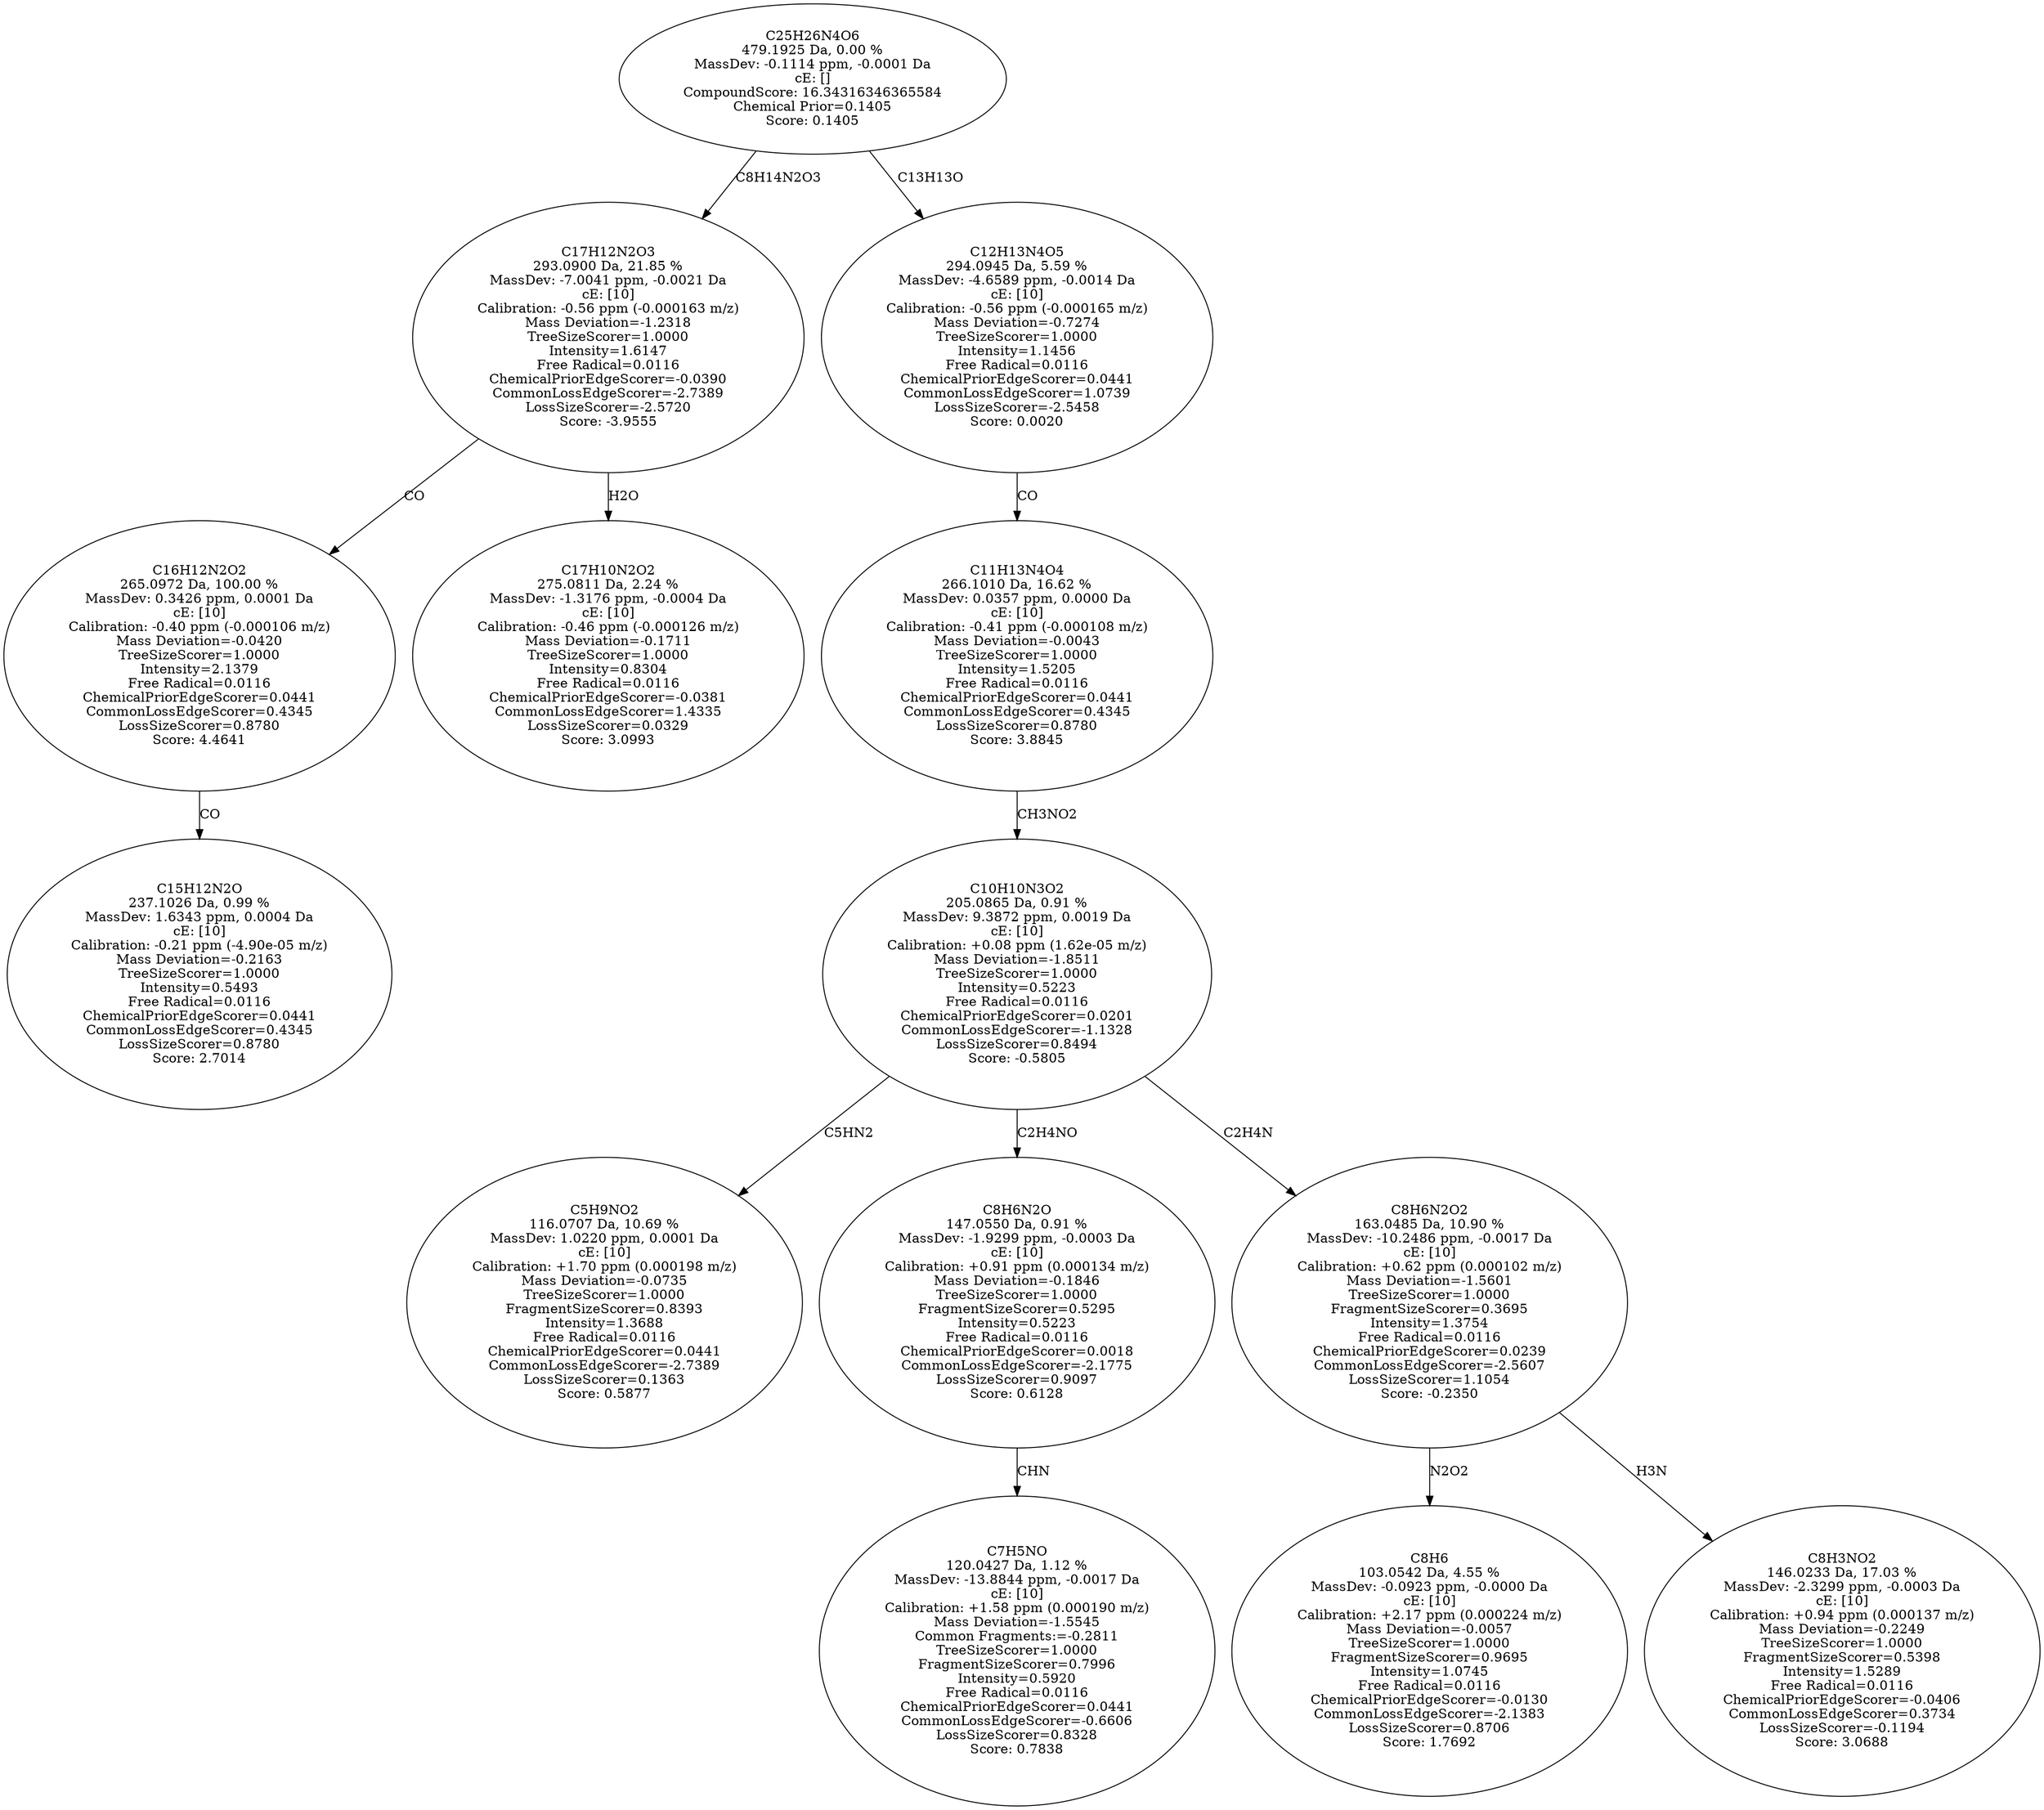 strict digraph {
v1 [label="C15H12N2O\n237.1026 Da, 0.99 %\nMassDev: 1.6343 ppm, 0.0004 Da\ncE: [10]\nCalibration: -0.21 ppm (-4.90e-05 m/z)\nMass Deviation=-0.2163\nTreeSizeScorer=1.0000\nIntensity=0.5493\nFree Radical=0.0116\nChemicalPriorEdgeScorer=0.0441\nCommonLossEdgeScorer=0.4345\nLossSizeScorer=0.8780\nScore: 2.7014"];
v2 [label="C16H12N2O2\n265.0972 Da, 100.00 %\nMassDev: 0.3426 ppm, 0.0001 Da\ncE: [10]\nCalibration: -0.40 ppm (-0.000106 m/z)\nMass Deviation=-0.0420\nTreeSizeScorer=1.0000\nIntensity=2.1379\nFree Radical=0.0116\nChemicalPriorEdgeScorer=0.0441\nCommonLossEdgeScorer=0.4345\nLossSizeScorer=0.8780\nScore: 4.4641"];
v3 [label="C17H10N2O2\n275.0811 Da, 2.24 %\nMassDev: -1.3176 ppm, -0.0004 Da\ncE: [10]\nCalibration: -0.46 ppm (-0.000126 m/z)\nMass Deviation=-0.1711\nTreeSizeScorer=1.0000\nIntensity=0.8304\nFree Radical=0.0116\nChemicalPriorEdgeScorer=-0.0381\nCommonLossEdgeScorer=1.4335\nLossSizeScorer=0.0329\nScore: 3.0993"];
v4 [label="C17H12N2O3\n293.0900 Da, 21.85 %\nMassDev: -7.0041 ppm, -0.0021 Da\ncE: [10]\nCalibration: -0.56 ppm (-0.000163 m/z)\nMass Deviation=-1.2318\nTreeSizeScorer=1.0000\nIntensity=1.6147\nFree Radical=0.0116\nChemicalPriorEdgeScorer=-0.0390\nCommonLossEdgeScorer=-2.7389\nLossSizeScorer=-2.5720\nScore: -3.9555"];
v5 [label="C5H9NO2\n116.0707 Da, 10.69 %\nMassDev: 1.0220 ppm, 0.0001 Da\ncE: [10]\nCalibration: +1.70 ppm (0.000198 m/z)\nMass Deviation=-0.0735\nTreeSizeScorer=1.0000\nFragmentSizeScorer=0.8393\nIntensity=1.3688\nFree Radical=0.0116\nChemicalPriorEdgeScorer=0.0441\nCommonLossEdgeScorer=-2.7389\nLossSizeScorer=0.1363\nScore: 0.5877"];
v6 [label="C7H5NO\n120.0427 Da, 1.12 %\nMassDev: -13.8844 ppm, -0.0017 Da\ncE: [10]\nCalibration: +1.58 ppm (0.000190 m/z)\nMass Deviation=-1.5545\nCommon Fragments:=-0.2811\nTreeSizeScorer=1.0000\nFragmentSizeScorer=0.7996\nIntensity=0.5920\nFree Radical=0.0116\nChemicalPriorEdgeScorer=0.0441\nCommonLossEdgeScorer=-0.6606\nLossSizeScorer=0.8328\nScore: 0.7838"];
v7 [label="C8H6N2O\n147.0550 Da, 0.91 %\nMassDev: -1.9299 ppm, -0.0003 Da\ncE: [10]\nCalibration: +0.91 ppm (0.000134 m/z)\nMass Deviation=-0.1846\nTreeSizeScorer=1.0000\nFragmentSizeScorer=0.5295\nIntensity=0.5223\nFree Radical=0.0116\nChemicalPriorEdgeScorer=0.0018\nCommonLossEdgeScorer=-2.1775\nLossSizeScorer=0.9097\nScore: 0.6128"];
v8 [label="C8H6\n103.0542 Da, 4.55 %\nMassDev: -0.0923 ppm, -0.0000 Da\ncE: [10]\nCalibration: +2.17 ppm (0.000224 m/z)\nMass Deviation=-0.0057\nTreeSizeScorer=1.0000\nFragmentSizeScorer=0.9695\nIntensity=1.0745\nFree Radical=0.0116\nChemicalPriorEdgeScorer=-0.0130\nCommonLossEdgeScorer=-2.1383\nLossSizeScorer=0.8706\nScore: 1.7692"];
v9 [label="C8H3NO2\n146.0233 Da, 17.03 %\nMassDev: -2.3299 ppm, -0.0003 Da\ncE: [10]\nCalibration: +0.94 ppm (0.000137 m/z)\nMass Deviation=-0.2249\nTreeSizeScorer=1.0000\nFragmentSizeScorer=0.5398\nIntensity=1.5289\nFree Radical=0.0116\nChemicalPriorEdgeScorer=-0.0406\nCommonLossEdgeScorer=0.3734\nLossSizeScorer=-0.1194\nScore: 3.0688"];
v10 [label="C8H6N2O2\n163.0485 Da, 10.90 %\nMassDev: -10.2486 ppm, -0.0017 Da\ncE: [10]\nCalibration: +0.62 ppm (0.000102 m/z)\nMass Deviation=-1.5601\nTreeSizeScorer=1.0000\nFragmentSizeScorer=0.3695\nIntensity=1.3754\nFree Radical=0.0116\nChemicalPriorEdgeScorer=0.0239\nCommonLossEdgeScorer=-2.5607\nLossSizeScorer=1.1054\nScore: -0.2350"];
v11 [label="C10H10N3O2\n205.0865 Da, 0.91 %\nMassDev: 9.3872 ppm, 0.0019 Da\ncE: [10]\nCalibration: +0.08 ppm (1.62e-05 m/z)\nMass Deviation=-1.8511\nTreeSizeScorer=1.0000\nIntensity=0.5223\nFree Radical=0.0116\nChemicalPriorEdgeScorer=0.0201\nCommonLossEdgeScorer=-1.1328\nLossSizeScorer=0.8494\nScore: -0.5805"];
v12 [label="C11H13N4O4\n266.1010 Da, 16.62 %\nMassDev: 0.0357 ppm, 0.0000 Da\ncE: [10]\nCalibration: -0.41 ppm (-0.000108 m/z)\nMass Deviation=-0.0043\nTreeSizeScorer=1.0000\nIntensity=1.5205\nFree Radical=0.0116\nChemicalPriorEdgeScorer=0.0441\nCommonLossEdgeScorer=0.4345\nLossSizeScorer=0.8780\nScore: 3.8845"];
v13 [label="C12H13N4O5\n294.0945 Da, 5.59 %\nMassDev: -4.6589 ppm, -0.0014 Da\ncE: [10]\nCalibration: -0.56 ppm (-0.000165 m/z)\nMass Deviation=-0.7274\nTreeSizeScorer=1.0000\nIntensity=1.1456\nFree Radical=0.0116\nChemicalPriorEdgeScorer=0.0441\nCommonLossEdgeScorer=1.0739\nLossSizeScorer=-2.5458\nScore: 0.0020"];
v14 [label="C25H26N4O6\n479.1925 Da, 0.00 %\nMassDev: -0.1114 ppm, -0.0001 Da\ncE: []\nCompoundScore: 16.34316346365584\nChemical Prior=0.1405\nScore: 0.1405"];
v2 -> v1 [label="CO"];
v4 -> v2 [label="CO"];
v4 -> v3 [label="H2O"];
v14 -> v4 [label="C8H14N2O3"];
v11 -> v5 [label="C5HN2"];
v7 -> v6 [label="CHN"];
v11 -> v7 [label="C2H4NO"];
v10 -> v8 [label="N2O2"];
v10 -> v9 [label="H3N"];
v11 -> v10 [label="C2H4N"];
v12 -> v11 [label="CH3NO2"];
v13 -> v12 [label="CO"];
v14 -> v13 [label="C13H13O"];
}